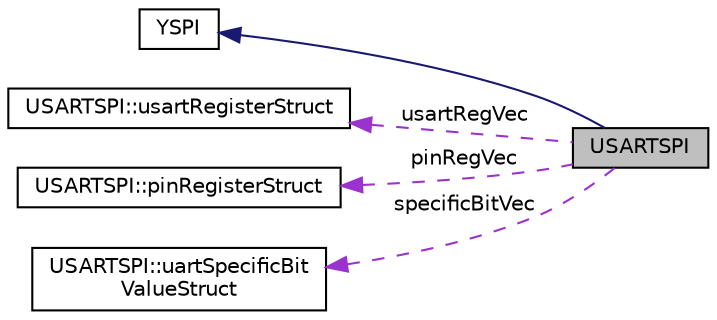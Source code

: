 digraph "USARTSPI"
{
  edge [fontname="Helvetica",fontsize="10",labelfontname="Helvetica",labelfontsize="10"];
  node [fontname="Helvetica",fontsize="10",shape=record];
  rankdir="LR";
  Node1 [label="USARTSPI",height=0.2,width=0.4,color="black", fillcolor="grey75", style="filled", fontcolor="black"];
  Node2 -> Node1 [dir="back",color="midnightblue",fontsize="10",style="solid",fontname="Helvetica"];
  Node2 [label="YSPI",height=0.2,width=0.4,color="black", fillcolor="white", style="filled",URL="$class_y_s_p_i.html"];
  Node3 -> Node1 [dir="back",color="darkorchid3",fontsize="10",style="dashed",label=" usartRegVec" ,fontname="Helvetica"];
  Node3 [label="USARTSPI::usartRegisterStruct",height=0.2,width=0.4,color="black", fillcolor="white", style="filled",URL="$struct_u_s_a_r_t_s_p_i_1_1usart_register_struct.html"];
  Node4 -> Node1 [dir="back",color="darkorchid3",fontsize="10",style="dashed",label=" pinRegVec" ,fontname="Helvetica"];
  Node4 [label="USARTSPI::pinRegisterStruct",height=0.2,width=0.4,color="black", fillcolor="white", style="filled",URL="$struct_u_s_a_r_t_s_p_i_1_1pin_register_struct.html"];
  Node5 -> Node1 [dir="back",color="darkorchid3",fontsize="10",style="dashed",label=" specificBitVec" ,fontname="Helvetica"];
  Node5 [label="USARTSPI::uartSpecificBit\lValueStruct",height=0.2,width=0.4,color="black", fillcolor="white", style="filled",URL="$struct_u_s_a_r_t_s_p_i_1_1uart_specific_bit_value_struct.html"];
}
